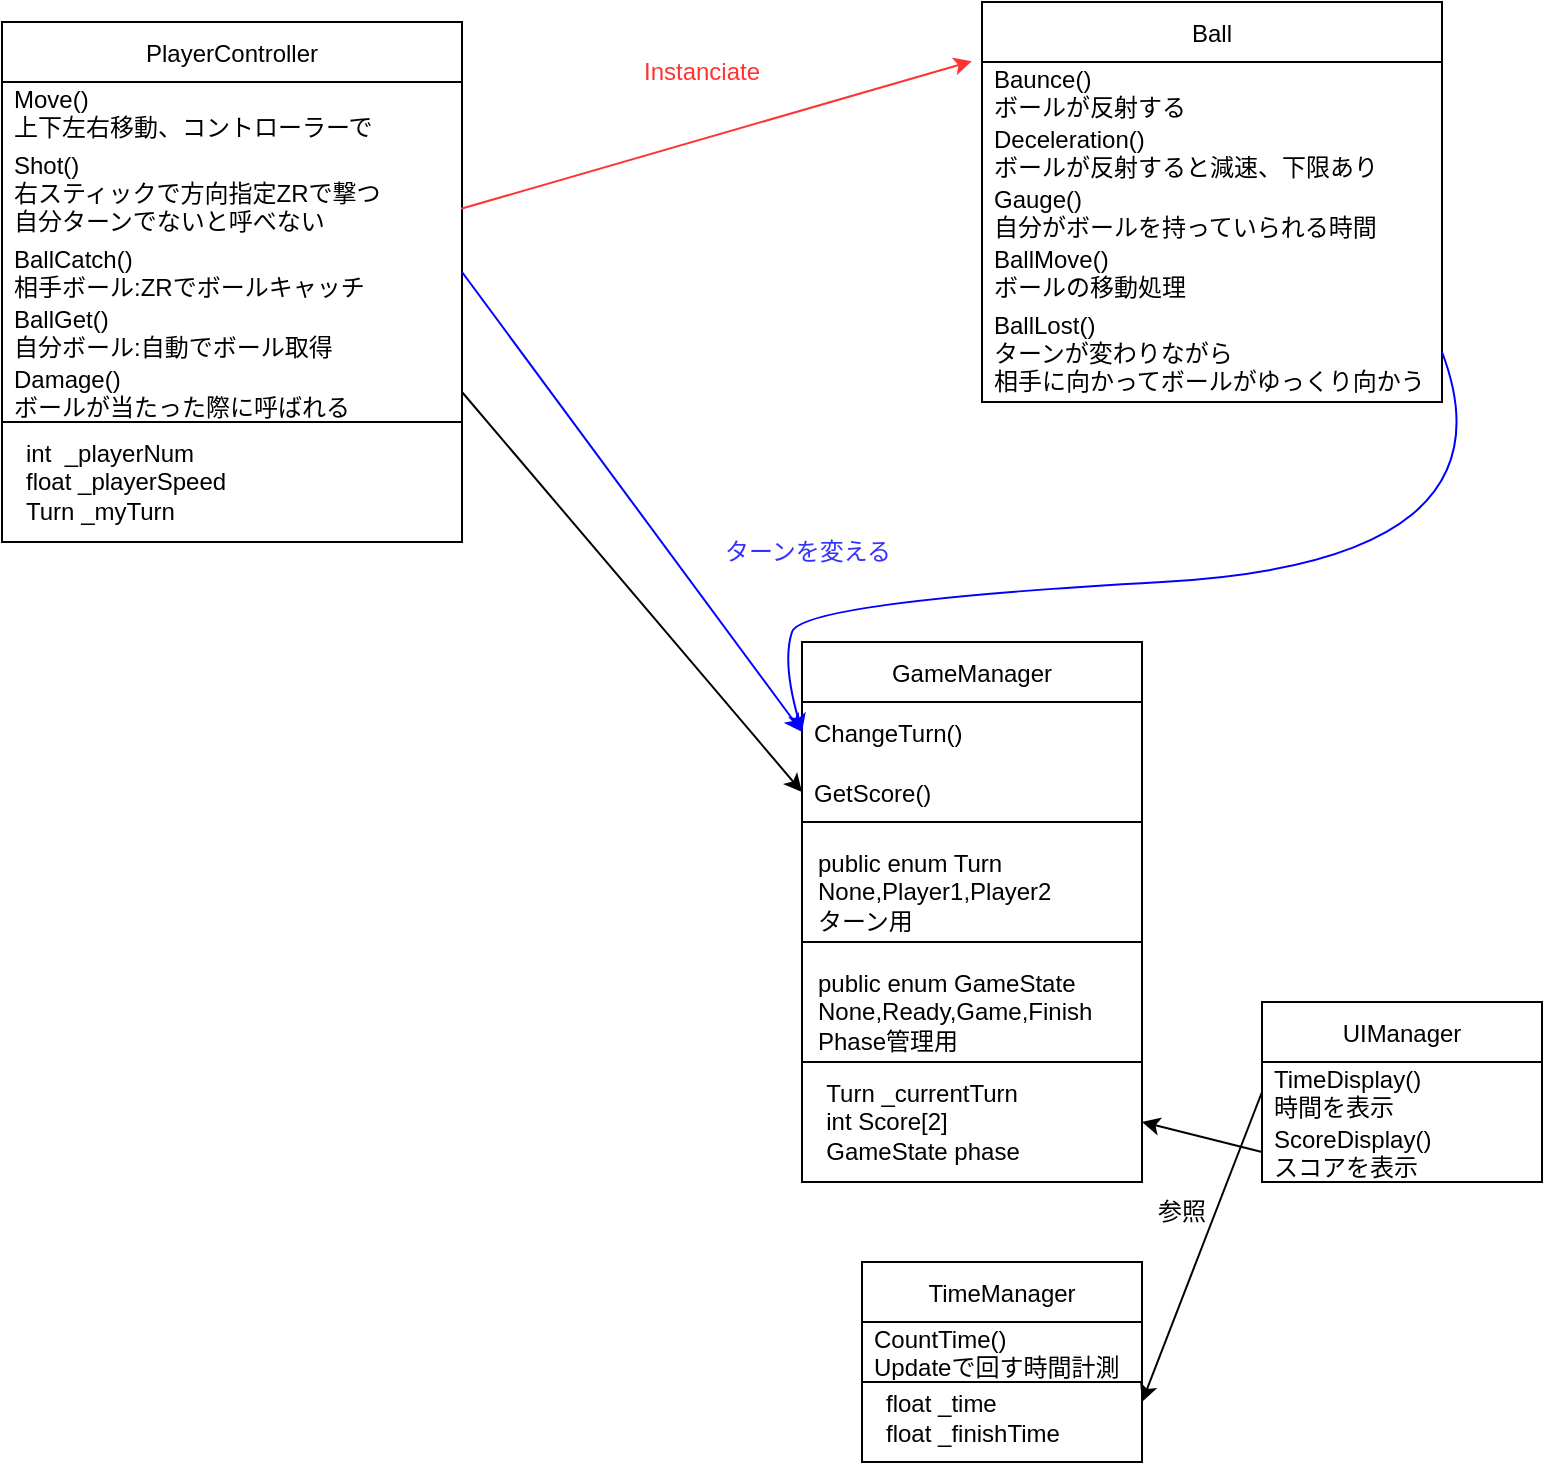 <mxfile version="20.4.0" type="github">
  <diagram id="VdmNGg2uqevYC3X8Qqk4" name="Page-1">
    <mxGraphModel dx="1038" dy="585" grid="1" gridSize="10" guides="1" tooltips="1" connect="1" arrows="1" fold="1" page="1" pageScale="1" pageWidth="827" pageHeight="1169" math="0" shadow="0">
      <root>
        <mxCell id="0" />
        <mxCell id="1" parent="0" />
        <mxCell id="hl2sTQQngssJ3g0qYqWg-1" value="PlayerController" style="swimlane;fontStyle=0;childLayout=stackLayout;horizontal=1;startSize=30;horizontalStack=0;resizeParent=1;resizeParentMax=0;resizeLast=0;collapsible=1;marginBottom=0;" parent="1" vertex="1">
          <mxGeometry x="50" y="150" width="230" height="200" as="geometry" />
        </mxCell>
        <mxCell id="hl2sTQQngssJ3g0qYqWg-2" value="Move()&#xa;上下左右移動、コントローラーで" style="text;strokeColor=none;fillColor=none;align=left;verticalAlign=middle;spacingLeft=4;spacingRight=4;overflow=hidden;points=[[0,0.5],[1,0.5]];portConstraint=eastwest;rotatable=0;" parent="hl2sTQQngssJ3g0qYqWg-1" vertex="1">
          <mxGeometry y="30" width="230" height="30" as="geometry" />
        </mxCell>
        <mxCell id="hl2sTQQngssJ3g0qYqWg-3" value="Shot()&#xa;右スティックで方向指定ZRで撃つ&#xa;自分ターンでないと呼べない" style="text;strokeColor=none;fillColor=none;align=left;verticalAlign=middle;spacingLeft=4;spacingRight=4;overflow=hidden;points=[[0,0.5],[1,0.5]];portConstraint=eastwest;rotatable=0;" parent="hl2sTQQngssJ3g0qYqWg-1" vertex="1">
          <mxGeometry y="60" width="230" height="50" as="geometry" />
        </mxCell>
        <mxCell id="hl2sTQQngssJ3g0qYqWg-4" value="BallCatch()&#xa;相手ボール:ZRでボールキャッチ" style="text;strokeColor=none;fillColor=none;align=left;verticalAlign=middle;spacingLeft=4;spacingRight=4;overflow=hidden;points=[[0,0.5],[1,0.5]];portConstraint=eastwest;rotatable=0;" parent="hl2sTQQngssJ3g0qYqWg-1" vertex="1">
          <mxGeometry y="110" width="230" height="30" as="geometry" />
        </mxCell>
        <mxCell id="hl2sTQQngssJ3g0qYqWg-6" value="BallGet()&#xa;自分ボール:自動でボール取得" style="text;strokeColor=none;fillColor=none;align=left;verticalAlign=middle;spacingLeft=4;spacingRight=4;overflow=hidden;points=[[0,0.5],[1,0.5]];portConstraint=eastwest;rotatable=0;" parent="hl2sTQQngssJ3g0qYqWg-1" vertex="1">
          <mxGeometry y="140" width="230" height="30" as="geometry" />
        </mxCell>
        <mxCell id="hl2sTQQngssJ3g0qYqWg-11" value="Damage()&#xa;ボールが当たった際に呼ばれる" style="text;strokeColor=none;fillColor=none;align=left;verticalAlign=middle;spacingLeft=4;spacingRight=4;overflow=hidden;points=[[0,0.5],[1,0.5]];portConstraint=eastwest;rotatable=0;" parent="hl2sTQQngssJ3g0qYqWg-1" vertex="1">
          <mxGeometry y="170" width="230" height="30" as="geometry" />
        </mxCell>
        <mxCell id="hl2sTQQngssJ3g0qYqWg-7" value="Ball" style="swimlane;fontStyle=0;childLayout=stackLayout;horizontal=1;startSize=30;horizontalStack=0;resizeParent=1;resizeParentMax=0;resizeLast=0;collapsible=1;marginBottom=0;" parent="1" vertex="1">
          <mxGeometry x="540" y="140" width="230" height="200" as="geometry" />
        </mxCell>
        <mxCell id="hl2sTQQngssJ3g0qYqWg-9" value="Baunce()&#xa;ボールが反射する" style="text;strokeColor=none;fillColor=none;align=left;verticalAlign=middle;spacingLeft=4;spacingRight=4;overflow=hidden;points=[[0,0.5],[1,0.5]];portConstraint=eastwest;rotatable=0;" parent="hl2sTQQngssJ3g0qYqWg-7" vertex="1">
          <mxGeometry y="30" width="230" height="30" as="geometry" />
        </mxCell>
        <mxCell id="hl2sTQQngssJ3g0qYqWg-10" value="Deceleration()&#xa;ボールが反射すると減速、下限あり" style="text;strokeColor=none;fillColor=none;align=left;verticalAlign=middle;spacingLeft=4;spacingRight=4;overflow=hidden;points=[[0,0.5],[1,0.5]];portConstraint=eastwest;rotatable=0;" parent="hl2sTQQngssJ3g0qYqWg-7" vertex="1">
          <mxGeometry y="60" width="230" height="30" as="geometry" />
        </mxCell>
        <mxCell id="hl2sTQQngssJ3g0qYqWg-15" value="Gauge()&#xa;自分がボールを持っていられる時間" style="text;strokeColor=none;fillColor=none;align=left;verticalAlign=middle;spacingLeft=4;spacingRight=4;overflow=hidden;points=[[0,0.5],[1,0.5]];portConstraint=eastwest;rotatable=0;" parent="hl2sTQQngssJ3g0qYqWg-7" vertex="1">
          <mxGeometry y="90" width="230" height="30" as="geometry" />
        </mxCell>
        <mxCell id="hl2sTQQngssJ3g0qYqWg-39" value="BallMove()&#xa;ボールの移動処理" style="text;strokeColor=none;fillColor=none;align=left;verticalAlign=middle;spacingLeft=4;spacingRight=4;overflow=hidden;points=[[0,0.5],[1,0.5]];portConstraint=eastwest;rotatable=0;" parent="hl2sTQQngssJ3g0qYqWg-7" vertex="1">
          <mxGeometry y="120" width="230" height="30" as="geometry" />
        </mxCell>
        <mxCell id="hl2sTQQngssJ3g0qYqWg-43" value="BallLost()&#xa;ターンが変わりながら&#xa;相手に向かってボールがゆっくり向かう" style="text;strokeColor=none;fillColor=none;align=left;verticalAlign=middle;spacingLeft=4;spacingRight=4;overflow=hidden;points=[[0,0.5],[1,0.5]];portConstraint=eastwest;rotatable=0;" parent="hl2sTQQngssJ3g0qYqWg-7" vertex="1">
          <mxGeometry y="150" width="230" height="50" as="geometry" />
        </mxCell>
        <mxCell id="hl2sTQQngssJ3g0qYqWg-16" value="GameManager" style="swimlane;fontStyle=0;childLayout=stackLayout;horizontal=1;startSize=30;horizontalStack=0;resizeParent=1;resizeParentMax=0;resizeLast=0;collapsible=1;marginBottom=0;" parent="1" vertex="1">
          <mxGeometry x="450" y="460" width="170" height="90" as="geometry" />
        </mxCell>
        <mxCell id="hl2sTQQngssJ3g0qYqWg-17" value="ChangeTurn()" style="text;strokeColor=none;fillColor=none;align=left;verticalAlign=middle;spacingLeft=4;spacingRight=4;overflow=hidden;points=[[0,0.5],[1,0.5]];portConstraint=eastwest;rotatable=0;" parent="hl2sTQQngssJ3g0qYqWg-16" vertex="1">
          <mxGeometry y="30" width="170" height="30" as="geometry" />
        </mxCell>
        <mxCell id="hl2sTQQngssJ3g0qYqWg-18" value="GetScore()" style="text;strokeColor=none;fillColor=none;align=left;verticalAlign=middle;spacingLeft=4;spacingRight=4;overflow=hidden;points=[[0,0.5],[1,0.5]];portConstraint=eastwest;rotatable=0;" parent="hl2sTQQngssJ3g0qYqWg-16" vertex="1">
          <mxGeometry y="60" width="170" height="30" as="geometry" />
        </mxCell>
        <mxCell id="hl2sTQQngssJ3g0qYqWg-20" value="UIManager" style="swimlane;fontStyle=0;childLayout=stackLayout;horizontal=1;startSize=30;horizontalStack=0;resizeParent=1;resizeParentMax=0;resizeLast=0;collapsible=1;marginBottom=0;" parent="1" vertex="1">
          <mxGeometry x="680" y="640" width="140" height="90" as="geometry" />
        </mxCell>
        <mxCell id="hl2sTQQngssJ3g0qYqWg-21" value="TimeDisplay()&#xa;時間を表示&#xa;" style="text;strokeColor=none;fillColor=none;align=left;verticalAlign=middle;spacingLeft=4;spacingRight=4;overflow=hidden;points=[[0,0.5],[1,0.5]];portConstraint=eastwest;rotatable=0;" parent="hl2sTQQngssJ3g0qYqWg-20" vertex="1">
          <mxGeometry y="30" width="140" height="30" as="geometry" />
        </mxCell>
        <mxCell id="hl2sTQQngssJ3g0qYqWg-22" value="ScoreDisplay()&#xa;スコアを表示" style="text;strokeColor=none;fillColor=none;align=left;verticalAlign=middle;spacingLeft=4;spacingRight=4;overflow=hidden;points=[[0,0.5],[1,0.5]];portConstraint=eastwest;rotatable=0;" parent="hl2sTQQngssJ3g0qYqWg-20" vertex="1">
          <mxGeometry y="60" width="140" height="30" as="geometry" />
        </mxCell>
        <mxCell id="hl2sTQQngssJ3g0qYqWg-24" value="TimeManager" style="swimlane;fontStyle=0;childLayout=stackLayout;horizontal=1;startSize=30;horizontalStack=0;resizeParent=1;resizeParentMax=0;resizeLast=0;collapsible=1;marginBottom=0;" parent="1" vertex="1">
          <mxGeometry x="480" y="770" width="140" height="60" as="geometry" />
        </mxCell>
        <mxCell id="hl2sTQQngssJ3g0qYqWg-25" value="CountTime()&#xa;Updateで回す時間計測" style="text;strokeColor=none;fillColor=none;align=left;verticalAlign=middle;spacingLeft=4;spacingRight=4;overflow=hidden;points=[[0,0.5],[1,0.5]];portConstraint=eastwest;rotatable=0;" parent="hl2sTQQngssJ3g0qYqWg-24" vertex="1">
          <mxGeometry y="30" width="140" height="30" as="geometry" />
        </mxCell>
        <mxCell id="hl2sTQQngssJ3g0qYqWg-29" value="" style="swimlane;startSize=0;" parent="1" vertex="1">
          <mxGeometry x="50" y="350" width="230" height="60" as="geometry" />
        </mxCell>
        <mxCell id="hl2sTQQngssJ3g0qYqWg-30" value="int&amp;nbsp; _playerNum&lt;br&gt;float _playerSpeed&lt;br&gt;Turn _myTurn" style="text;html=1;align=left;verticalAlign=middle;resizable=0;points=[];autosize=1;strokeColor=none;fillColor=none;" parent="hl2sTQQngssJ3g0qYqWg-29" vertex="1">
          <mxGeometry x="10" width="120" height="60" as="geometry" />
        </mxCell>
        <mxCell id="hl2sTQQngssJ3g0qYqWg-32" value="" style="endArrow=classic;html=1;rounded=0;exitX=0.998;exitY=0.668;exitDx=0;exitDy=0;exitPerimeter=0;entryX=-0.022;entryY=0.148;entryDx=0;entryDy=0;entryPerimeter=0;strokeColor=#FF3333;" parent="1" source="hl2sTQQngssJ3g0qYqWg-3" target="hl2sTQQngssJ3g0qYqWg-7" edge="1">
          <mxGeometry width="50" height="50" relative="1" as="geometry">
            <mxPoint x="470" y="420" as="sourcePoint" />
            <mxPoint x="520" y="370" as="targetPoint" />
          </mxGeometry>
        </mxCell>
        <mxCell id="hl2sTQQngssJ3g0qYqWg-33" value="&lt;font color=&quot;#ff3333&quot;&gt;Instanciate&lt;/font&gt;" style="text;html=1;strokeColor=none;fillColor=none;align=center;verticalAlign=middle;whiteSpace=wrap;rounded=0;" parent="1" vertex="1">
          <mxGeometry x="370" y="160" width="60" height="30" as="geometry" />
        </mxCell>
        <mxCell id="hl2sTQQngssJ3g0qYqWg-34" value="" style="endArrow=classic;html=1;rounded=0;exitX=1;exitY=0.5;exitDx=0;exitDy=0;entryX=0;entryY=0.5;entryDx=0;entryDy=0;strokeColor=#0000FF;" parent="1" source="hl2sTQQngssJ3g0qYqWg-4" target="hl2sTQQngssJ3g0qYqWg-17" edge="1">
          <mxGeometry width="50" height="50" relative="1" as="geometry">
            <mxPoint x="470" y="420" as="sourcePoint" />
            <mxPoint x="470" y="350" as="targetPoint" />
          </mxGeometry>
        </mxCell>
        <mxCell id="hl2sTQQngssJ3g0qYqWg-35" value="&lt;font color=&quot;#3333ff&quot;&gt;ターンを変える&lt;/font&gt;" style="text;html=1;strokeColor=none;fillColor=none;align=center;verticalAlign=middle;whiteSpace=wrap;rounded=0;" parent="1" vertex="1">
          <mxGeometry x="390" y="400" width="126" height="30" as="geometry" />
        </mxCell>
        <mxCell id="hl2sTQQngssJ3g0qYqWg-36" value="" style="endArrow=classic;html=1;exitX=1;exitY=0.5;exitDx=0;exitDy=0;entryX=0;entryY=0.5;entryDx=0;entryDy=0;strokeColor=#0000FF;strokeWidth=1;curved=1;" parent="1" source="hl2sTQQngssJ3g0qYqWg-43" target="hl2sTQQngssJ3g0qYqWg-17" edge="1">
          <mxGeometry width="50" height="50" relative="1" as="geometry">
            <mxPoint x="765" y="360" as="sourcePoint" />
            <mxPoint x="520" y="360" as="targetPoint" />
            <Array as="points">
              <mxPoint x="810" y="420" />
              <mxPoint x="450" y="440" />
              <mxPoint x="440" y="470" />
            </Array>
          </mxGeometry>
        </mxCell>
        <mxCell id="hl2sTQQngssJ3g0qYqWg-41" value="" style="swimlane;startSize=0;fontColor=#3333FF;" parent="1" vertex="1">
          <mxGeometry x="450" y="670" width="170" height="60" as="geometry" />
        </mxCell>
        <mxCell id="hl2sTQQngssJ3g0qYqWg-42" value="&lt;div style=&quot;text-align: left;&quot;&gt;&lt;span style=&quot;color: rgb(0, 0, 0); background-color: initial;&quot;&gt;Turn _currentTurn&lt;/span&gt;&lt;/div&gt;&lt;font color=&quot;#000000&quot;&gt;&lt;div style=&quot;text-align: left;&quot;&gt;&lt;span style=&quot;background-color: initial;&quot;&gt;int Score[2]&lt;/span&gt;&lt;/div&gt;&lt;div style=&quot;text-align: left;&quot;&gt;&lt;span style=&quot;background-color: initial;&quot;&gt;GameState phase&lt;/span&gt;&lt;/div&gt;&lt;/font&gt;" style="text;html=1;align=center;verticalAlign=middle;resizable=0;points=[];autosize=1;strokeColor=none;fillColor=none;fontColor=#3333FF;" parent="hl2sTQQngssJ3g0qYqWg-41" vertex="1">
          <mxGeometry width="120" height="60" as="geometry" />
        </mxCell>
        <mxCell id="hl2sTQQngssJ3g0qYqWg-45" value="" style="endArrow=classic;html=1;fontColor=#000000;strokeColor=#000000;strokeWidth=1;curved=1;exitX=0;exitY=0.5;exitDx=0;exitDy=0;entryX=1;entryY=0.5;entryDx=0;entryDy=0;" parent="1" source="hl2sTQQngssJ3g0qYqWg-22" target="hl2sTQQngssJ3g0qYqWg-41" edge="1">
          <mxGeometry width="50" height="50" relative="1" as="geometry">
            <mxPoint x="510" y="650" as="sourcePoint" />
            <mxPoint x="560" y="600" as="targetPoint" />
          </mxGeometry>
        </mxCell>
        <mxCell id="hl2sTQQngssJ3g0qYqWg-46" value="" style="endArrow=classic;html=1;fontColor=#000000;strokeColor=#000000;strokeWidth=1;curved=1;exitX=0;exitY=0.5;exitDx=0;exitDy=0;entryX=1;entryY=0.25;entryDx=0;entryDy=0;" parent="1" source="hl2sTQQngssJ3g0qYqWg-21" target="hl2sTQQngssJ3g0qYqWg-47" edge="1">
          <mxGeometry width="50" height="50" relative="1" as="geometry">
            <mxPoint x="510" y="650" as="sourcePoint" />
            <mxPoint x="560" y="600" as="targetPoint" />
          </mxGeometry>
        </mxCell>
        <mxCell id="hl2sTQQngssJ3g0qYqWg-47" value="" style="swimlane;startSize=0;fontColor=#000000;" parent="1" vertex="1">
          <mxGeometry x="480" y="830" width="140" height="40" as="geometry" />
        </mxCell>
        <mxCell id="hl2sTQQngssJ3g0qYqWg-50" value="float _time&lt;br&gt;float _finishTime" style="text;html=1;strokeColor=none;fillColor=none;align=left;verticalAlign=middle;whiteSpace=wrap;rounded=0;fontColor=#000000;" parent="hl2sTQQngssJ3g0qYqWg-47" vertex="1">
          <mxGeometry x="10" y="5" width="120" height="25" as="geometry" />
        </mxCell>
        <mxCell id="hl2sTQQngssJ3g0qYqWg-51" value="参照" style="text;html=1;strokeColor=none;fillColor=none;align=center;verticalAlign=middle;whiteSpace=wrap;rounded=0;fontColor=#000000;" parent="1" vertex="1">
          <mxGeometry x="610" y="730" width="60" height="30" as="geometry" />
        </mxCell>
        <mxCell id="hl2sTQQngssJ3g0qYqWg-55" value="" style="swimlane;startSize=0;fontColor=#000000;" parent="1" vertex="1">
          <mxGeometry x="450" y="550" width="170" height="60" as="geometry" />
        </mxCell>
        <mxCell id="hl2sTQQngssJ3g0qYqWg-56" value="public enum Turn&lt;br&gt;None,Player1,Player2&lt;br&gt;ターン用" style="text;html=1;strokeColor=none;fillColor=none;align=left;verticalAlign=middle;whiteSpace=wrap;rounded=0;fontColor=#000000;" parent="hl2sTQQngssJ3g0qYqWg-55" vertex="1">
          <mxGeometry x="6" y="20" width="64" height="30" as="geometry" />
        </mxCell>
        <mxCell id="hl2sTQQngssJ3g0qYqWg-57" value="" style="swimlane;startSize=0;fontColor=#000000;" parent="1" vertex="1">
          <mxGeometry x="450" y="610" width="170" height="60" as="geometry" />
        </mxCell>
        <mxCell id="hl2sTQQngssJ3g0qYqWg-58" value="public enum GameState&lt;br&gt;None,Ready,Game,Finish&lt;br&gt;Phase管理用" style="text;html=1;strokeColor=none;fillColor=none;align=left;verticalAlign=middle;whiteSpace=wrap;rounded=0;fontColor=#000000;" parent="hl2sTQQngssJ3g0qYqWg-57" vertex="1">
          <mxGeometry x="6" y="20" width="164" height="30" as="geometry" />
        </mxCell>
        <mxCell id="1UvQSI06AWdcD0qUM5h_-3" value="" style="endArrow=classic;html=1;rounded=0;exitX=1;exitY=0.5;exitDx=0;exitDy=0;entryX=0;entryY=0.5;entryDx=0;entryDy=0;" edge="1" parent="1" source="hl2sTQQngssJ3g0qYqWg-11" target="hl2sTQQngssJ3g0qYqWg-18">
          <mxGeometry width="50" height="50" relative="1" as="geometry">
            <mxPoint x="360" y="420" as="sourcePoint" />
            <mxPoint x="410" y="370" as="targetPoint" />
          </mxGeometry>
        </mxCell>
      </root>
    </mxGraphModel>
  </diagram>
</mxfile>
